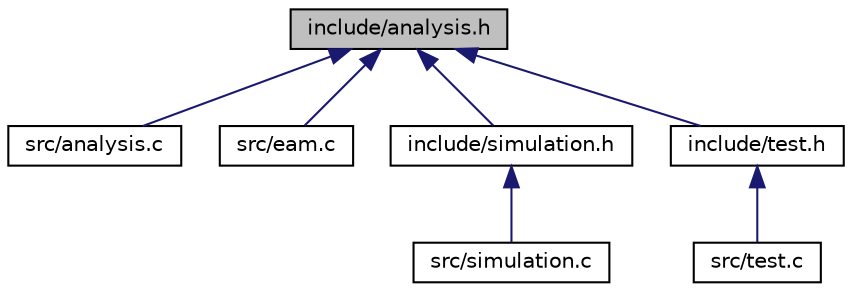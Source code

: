 digraph "include/analysis.h"
{
  edge [fontname="Helvetica",fontsize="10",labelfontname="Helvetica",labelfontsize="10"];
  node [fontname="Helvetica",fontsize="10",shape=record];
  Node1 [label="include/analysis.h",height=0.2,width=0.4,color="black", fillcolor="grey75", style="filled" fontcolor="black"];
  Node1 -> Node2 [dir="back",color="midnightblue",fontsize="10",style="solid",fontname="Helvetica"];
  Node2 [label="src/analysis.c",height=0.2,width=0.4,color="black", fillcolor="white", style="filled",URL="$analysis_8c.html"];
  Node1 -> Node3 [dir="back",color="midnightblue",fontsize="10",style="solid",fontname="Helvetica"];
  Node3 [label="src/eam.c",height=0.2,width=0.4,color="black", fillcolor="white", style="filled",URL="$eam_8c.html"];
  Node1 -> Node4 [dir="back",color="midnightblue",fontsize="10",style="solid",fontname="Helvetica"];
  Node4 [label="include/simulation.h",height=0.2,width=0.4,color="black", fillcolor="white", style="filled",URL="$simulation_8h.html"];
  Node4 -> Node5 [dir="back",color="midnightblue",fontsize="10",style="solid",fontname="Helvetica"];
  Node5 [label="src/simulation.c",height=0.2,width=0.4,color="black", fillcolor="white", style="filled",URL="$simulation_8c.html"];
  Node1 -> Node6 [dir="back",color="midnightblue",fontsize="10",style="solid",fontname="Helvetica"];
  Node6 [label="include/test.h",height=0.2,width=0.4,color="black", fillcolor="white", style="filled",URL="$test_8h.html"];
  Node6 -> Node7 [dir="back",color="midnightblue",fontsize="10",style="solid",fontname="Helvetica"];
  Node7 [label="src/test.c",height=0.2,width=0.4,color="black", fillcolor="white", style="filled",URL="$test_8c.html"];
}
